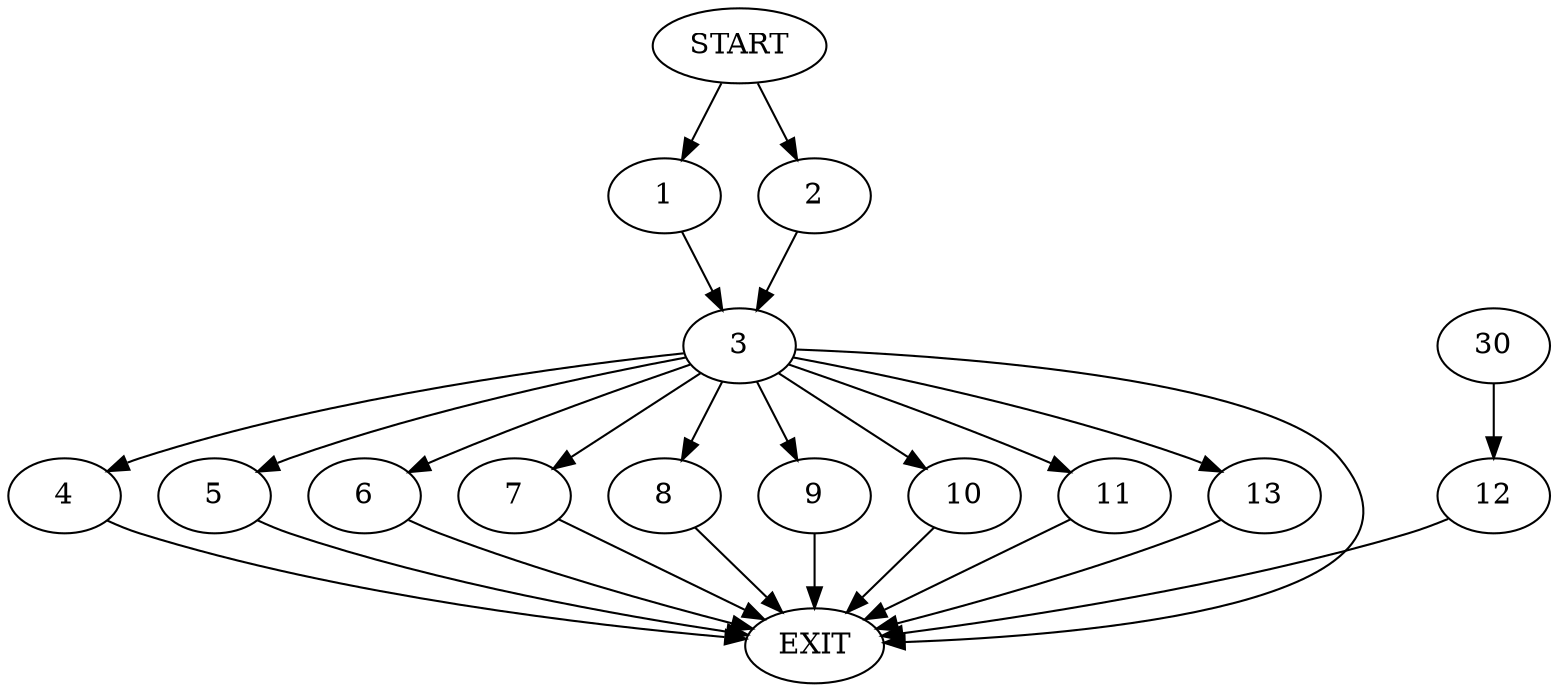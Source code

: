 digraph { 
0 [label="START"];
1;
2;
3;
4;
5;
6;
7;
8;
9;
10;
11;
12;
13;
14[label="EXIT"];
0 -> 1;
0 -> 2;
1 -> 3;
2 -> 3;
3 -> 13;
3 -> 14;
3:s2 -> 4;
3:s3 -> 5;
3:s4 -> 6;
3:s5 -> 7;
3:s6 -> 8;
3:s7 -> 9;
3:s8 -> 10;
3:s9 -> 11;
30 -> 12;
4 -> 14;
5 -> 14;
6 -> 14;
7 -> 14;
8 -> 14;
9 -> 14;
10 -> 14;
11 -> 14;
12 -> 14;
13 -> 14;
}